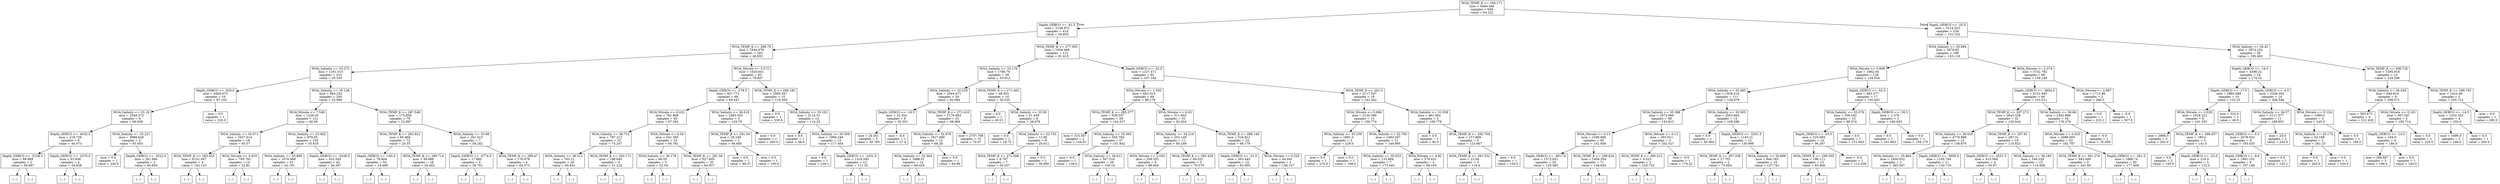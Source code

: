 digraph Tree {
node [shape=box] ;
0 [label="WOA_TEMP_K <= 294.171\nmse = 4484.446\nsamples = 648\nvalue = 93.222"] ;
1 [label="Depth_GEBCO <= -81.5\nmse = 2148.972\nsamples = 414\nvalue = 59.655"] ;
0 -> 1 [labeldistance=2.5, labelangle=45, headlabel="True"] ;
2 [label="WOA_TEMP_K <= 288.79\nmse = 1644.978\nsamples = 293\nvalue = 46.653"] ;
1 -> 2 ;
3 [label="WOA_Salinity <= 33.272\nmse = 1161.015\nsamples = 210\nvalue = 35.335"] ;
2 -> 3 ;
4 [label="Depth_GEBCO <= -435.0\nmse = 4926.673\nsamples = 10\nvalue = 87.102"] ;
3 -> 4 ;
5 [label="WOA_Salinity <= 33.18\nmse = 2549.372\nsamples = 9\nvalue = 66.656"] ;
4 -> 5 ;
6 [label="Depth_GEBCO <= -4532.5\nmse = 210.726\nsamples = 6\nvalue = 44.073"] ;
5 -> 6 ;
7 [label="Depth_GEBCO <= -5108.5\nmse = 88.889\nsamples = 2\nvalue = 56.667"] ;
6 -> 7 ;
8 [label="(...)"] ;
7 -> 8 ;
9 [label="(...)"] ;
7 -> 9 ;
10 [label="Depth_GEBCO <= -2379.0\nmse = 93.936\nsamples = 4\nvalue = 34.628"] ;
6 -> 10 ;
11 [label="(...)"] ;
10 -> 11 ;
14 [label="(...)"] ;
10 -> 14 ;
17 [label="WOA_Salinity <= 33.221\nmse = 3988.628\nsamples = 3\nvalue = 93.003"] ;
5 -> 17 ;
18 [label="mse = 0.0\nsamples = 1\nvalue = 230.0"] ;
17 -> 18 ;
19 [label="Depth_GEBCO <= -2522.0\nmse = 281.994\nsamples = 2\nvalue = 65.604"] ;
17 -> 19 ;
20 [label="(...)"] ;
19 -> 20 ;
21 [label="(...)"] ;
19 -> 21 ;
22 [label="mse = 0.0\nsamples = 1\nvalue = 220.0"] ;
4 -> 22 ;
23 [label="WOA_Salinity <= 35.128\nmse = 864.332\nsamples = 200\nvalue = 32.996"] ;
3 -> 23 ;
24 [label="WOA_Nitrate <= 7.549\nmse = 1226.05\nsamples = 121\nvalue = 40.09"] ;
23 -> 24 ;
25 [label="WOA_Salinity <= 34.071\nmse = 2537.614\nsamples = 18\nvalue = 65.57"] ;
24 -> 25 ;
26 [label="WOA_TEMP_K <= 283.053\nmse = 6151.047\nsamples = 4\nvalue = 142.125"] ;
25 -> 26 ;
27 [label="(...)"] ;
26 -> 27 ;
32 [label="(...)"] ;
26 -> 32 ;
33 [label="WOA_Nitrate <= 0.835\nmse = 795.791\nsamples = 14\nvalue = 52.81"] ;
25 -> 33 ;
34 [label="(...)"] ;
33 -> 34 ;
35 [label="(...)"] ;
33 -> 35 ;
60 [label="WOA_Salinity <= 33.902\nmse = 879.05\nsamples = 103\nvalue = 35.818"] ;
24 -> 60 ;
61 [label="WOA_Salinity <= 33.899\nmse = 1076.988\nsamples = 61\nvalue = 42.191"] ;
60 -> 61 ;
62 [label="(...)"] ;
61 -> 62 ;
169 [label="(...)"] ;
61 -> 169 ;
170 [label="Depth_GEBCO <= -5438.5\nmse = 432.545\nsamples = 42\nvalue = 26.307"] ;
60 -> 170 ;
171 [label="(...)"] ;
170 -> 171 ;
174 [label="(...)"] ;
170 -> 174 ;
253 [label="WOA_TEMP_K <= 287.548\nmse = 175.858\nsamples = 79\nvalue = 22.897"] ;
23 -> 253 ;
254 [label="WOA_TEMP_K <= 283.821\nmse = 85.966\nsamples = 72\nvalue = 20.55"] ;
253 -> 254 ;
255 [label="Depth_GEBCO <= -145.5\nmse = 78.904\nsamples = 54\nvalue = 18.489"] ;
254 -> 255 ;
256 [label="(...)"] ;
255 -> 256 ;
283 [label="(...)"] ;
255 -> 283 ;
306 [label="WOA_TEMP_K <= 286.714\nmse = 58.888\nsamples = 18\nvalue = 26.482"] ;
254 -> 306 ;
307 [label="(...)"] ;
306 -> 307 ;
320 [label="(...)"] ;
306 -> 320 ;
327 [label="WOA_Salinity <= 35.68\nmse = 261.415\nsamples = 7\nvalue = 56.282"] ;
253 -> 327 ;
328 [label="Depth_GEBCO <= -4774.0\nmse = 17.885\nsamples = 3\nvalue = 39.701"] ;
327 -> 328 ;
329 [label="(...)"] ;
328 -> 329 ;
330 [label="(...)"] ;
328 -> 330 ;
333 [label="WOA_TEMP_K <= 288.47\nmse = 176.979\nsamples = 4\nvalue = 64.573"] ;
327 -> 333 ;
334 [label="(...)"] ;
333 -> 334 ;
337 [label="(...)"] ;
333 -> 337 ;
338 [label="WOA_Nitrate <= 3.572\nmse = 1620.641\nsamples = 83\nvalue = 78.847"] ;
2 -> 338 ;
339 [label="Depth_GEBCO <= -278.5\nmse = 927.772\nsamples = 68\nvalue = 69.447"] ;
338 -> 339 ;
340 [label="WOA_Nitrate <= 0.432\nmse = 761.809\nsamples = 65\nvalue = 67.562"] ;
339 -> 340 ;
341 [label="WOA_Salinity <= 36.732\nmse = 787.212\nsamples = 32\nvalue = 75.247"] ;
340 -> 341 ;
342 [label="WOA_Salinity <= 36.512\nmse = 763.12\nsamples = 26\nvalue = 80.441"] ;
341 -> 342 ;
343 [label="(...)"] ;
342 -> 343 ;
376 [label="(...)"] ;
342 -> 376 ;
385 [label="WOA_TEMP_K <= 293.171\nmse = 196.645\nsamples = 6\nvalue = 51.222"] ;
341 -> 385 ;
386 [label="(...)"] ;
385 -> 386 ;
389 [label="(...)"] ;
385 -> 389 ;
390 [label="WOA_Nitrate <= 0.54\nmse = 641.305\nsamples = 33\nvalue = 60.781"] ;
340 -> 390 ;
391 [label="WOA_Salinity <= 36.179\nmse = 66.05\nsamples = 3\nvalue = 22.54"] ;
390 -> 391 ;
392 [label="(...)"] ;
391 -> 392 ;
395 [label="(...)"] ;
391 -> 395 ;
396 [label="WOA_TEMP_K <= 291.59\nmse = 527.605\nsamples = 30\nvalue = 64.937"] ;
390 -> 396 ;
397 [label="(...)"] ;
396 -> 397 ;
424 [label="(...)"] ;
396 -> 424 ;
447 [label="WOA_Salinity <= 36.618\nmse = 2483.553\nsamples = 3\nvalue = 129.79"] ;
339 -> 447 ;
448 [label="WOA_TEMP_K <= 291.04\nmse = 28.249\nsamples = 2\nvalue = 94.685"] ;
447 -> 448 ;
449 [label="mse = 0.0\nsamples = 1\nvalue = 89.37"] ;
448 -> 449 ;
450 [label="mse = 0.0\nsamples = 1\nvalue = 100.0"] ;
448 -> 450 ;
451 [label="mse = 0.0\nsamples = 1\nvalue = 200.0"] ;
447 -> 451 ;
452 [label="WOA_TEMP_K <= 289.183\nmse = 2585.567\nsamples = 15\nvalue = 119.308"] ;
338 -> 452 ;
453 [label="mse = 0.0\nsamples = 1\nvalue = 230.6"] ;
452 -> 453 ;
454 [label="WOA_Salinity <= 35.102\nmse = 2114.51\nsamples = 14\nvalue = 114.25"] ;
452 -> 454 ;
455 [label="mse = 0.0\nsamples = 1\nvalue = 48.0"] ;
454 -> 455 ;
456 [label="WOA_Salinity <= 35.308\nmse = 1996.248\nsamples = 13\nvalue = 117.404"] ;
454 -> 456 ;
457 [label="mse = 0.0\nsamples = 1\nvalue = 239.1"] ;
456 -> 457 ;
458 [label="Depth_GEBCO <= -1431.0\nmse = 1318.545\nsamples = 12\nvalue = 111.32"] ;
456 -> 458 ;
459 [label="(...)"] ;
458 -> 459 ;
472 [label="(...)"] ;
458 -> 472 ;
473 [label="WOA_TEMP_K <= 277.555\nmse = 1958.468\nsamples = 121\nvalue = 91.415"] ;
1 -> 473 ;
474 [label="WOA_Salinity <= 33.176\nmse = 1786.76\nsamples = 39\nvalue = 55.913"] ;
473 -> 474 ;
475 [label="WOA_Salinity <= 32.229\nmse = 2044.471\nsamples = 29\nvalue = 63.084"] ;
474 -> 475 ;
476 [label="Depth_GEBCO <= -19.5\nmse = 22.352\nsamples = 6\nvalue = 30.301"] ;
475 -> 476 ;
477 [label="mse = 24.441\nsamples = 5\nvalue = 30.785"] ;
476 -> 477 ;
478 [label="mse = -0.0\nsamples = 1\nvalue = 27.4"] ;
476 -> 478 ;
479 [label="WOA_TEMP_K <= 273.418\nmse = 2179.893\nsamples = 23\nvalue = 68.969"] ;
475 -> 479 ;
480 [label="WOA_Salinity <= 32.979\nmse = 1817.489\nsamples = 13\nvalue = 68.28"] ;
479 -> 480 ;
481 [label="WOA_Salinity <= 32.564\nmse = 1896.01\nsamples = 12\nvalue = 68.425"] ;
480 -> 481 ;
482 [label="(...)"] ;
481 -> 482 ;
483 [label="(...)"] ;
481 -> 483 ;
484 [label="mse = 0.0\nsamples = 1\nvalue = 64.96"] ;
480 -> 484 ;
485 [label="mse = 2757.768\nsamples = 10\nvalue = 70.07"] ;
479 -> 485 ;
486 [label="WOA_TEMP_K <= 271.402\nmse = 48.851\nsamples = 10\nvalue = 30.535"] ;
474 -> 486 ;
487 [label="mse = 0.0\nsamples = 1\nvalue = 49.21"] ;
486 -> 487 ;
488 [label="WOA_Salinity <= 33.36\nmse = 21.439\nsamples = 9\nvalue = 28.979"] ;
486 -> 488 ;
489 [label="mse = 0.0\nsamples = 1\nvalue = 18.72"] ;
488 -> 489 ;
490 [label="WOA_Salinity <= 33.753\nmse = 12.95\nsamples = 8\nvalue = 29.912"] ;
488 -> 490 ;
491 [label="WOA_TEMP_K <= 271.508\nmse = 8.787\nsamples = 7\nvalue = 29.207"] ;
490 -> 491 ;
492 [label="(...)"] ;
491 -> 492 ;
493 [label="(...)"] ;
491 -> 493 ;
500 [label="mse = 0.0\nsamples = 1\nvalue = 36.956"] ;
490 -> 500 ;
501 [label="Depth_GEBCO <= -22.5\nmse = 1227.471\nsamples = 82\nvalue = 107.164"] ;
473 -> 501 ;
502 [label="WOA_Nitrate <= 1.593\nmse = 603.015\nsamples = 64\nvalue = 98.178"] ;
501 -> 502 ;
503 [label="WOA_TEMP_K <= 285.377\nmse = 639.557\nsamples = 29\nvalue = 104.527"] ;
502 -> 503 ;
504 [label="mse = 315.507\nsamples = 2\nvalue = 144.81"] ;
503 -> 504 ;
505 [label="WOA_Salinity <= 25.065\nmse = 545.769\nsamples = 27\nvalue = 101.842"] ;
503 -> 505 ;
506 [label="mse = 0.0\nsamples = 1\nvalue = 138.0"] ;
505 -> 506 ;
507 [label="WOA_Salinity <= 36.611\nmse = 507.516\nsamples = 26\nvalue = 100.16"] ;
505 -> 507 ;
508 [label="(...)"] ;
507 -> 508 ;
541 [label="(...)"] ;
507 -> 541 ;
542 [label="WOA_Nitrate <= 4.03\nmse = 511.802\nsamples = 35\nvalue = 92.924"] ;
502 -> 542 ;
543 [label="WOA_Salinity <= 34.216\nmse = 253.149\nsamples = 11\nvalue = 80.249"] ;
542 -> 543 ;
544 [label="WOA_Nitrate <= 2.554\nmse = 259.353\nsamples = 6\nvalue = 88.844"] ;
543 -> 544 ;
545 [label="(...)"] ;
544 -> 545 ;
550 [label="(...)"] ;
544 -> 550 ;
555 [label="WOA_TEMP_K <= 285.428\nmse = 69.551\nsamples = 5\nvalue = 70.579"] ;
543 -> 555 ;
556 [label="(...)"] ;
555 -> 556 ;
557 [label="(...)"] ;
555 -> 557 ;
564 [label="WOA_TEMP_K <= 288.146\nmse = 524.812\nsamples = 24\nvalue = 98.179"] ;
542 -> 564 ;
565 [label="Depth_GEBCO <= -31.0\nmse = 363.445\nsamples = 22\nvalue = 92.905"] ;
564 -> 565 ;
566 [label="(...)"] ;
565 -> 566 ;
593 [label="(...)"] ;
565 -> 593 ;
596 [label="WOA_Nitrate <= 5.225\nmse = 44.041\nsamples = 2\nvalue = 136.157"] ;
564 -> 596 ;
597 [label="(...)"] ;
596 -> 597 ;
598 [label="(...)"] ;
596 -> 598 ;
599 [label="WOA_TEMP_K <= 291.2\nmse = 2117.547\nsamples = 18\nvalue = 142.442"] ;
501 -> 599 ;
600 [label="WOA_Nitrate <= 0.986\nmse = 2130.596\nsamples = 13\nvalue = 158.774"] ;
599 -> 600 ;
601 [label="WOA_Salinity <= 35.259\nmse = 1681.0\nsamples = 2\nvalue = 229.0"] ;
600 -> 601 ;
602 [label="mse = 0.0\nsamples = 1\nvalue = 270.0"] ;
601 -> 602 ;
603 [label="mse = 0.0\nsamples = 1\nvalue = 188.0"] ;
601 -> 603 ;
604 [label="WOA_Salinity <= 32.793\nmse = 1493.267\nsamples = 11\nvalue = 149.995"] ;
600 -> 604 ;
605 [label="WOA_Salinity <= 30.023\nmse = 133.884\nsamples = 7\nvalue = 173.545"] ;
604 -> 605 ;
606 [label="(...)"] ;
605 -> 606 ;
611 [label="(...)"] ;
605 -> 611 ;
618 [label="WOA_Nitrate <= 4.82\nmse = 579.431\nsamples = 4\nvalue = 98.185"] ;
604 -> 618 ;
619 [label="(...)"] ;
618 -> 619 ;
622 [label="(...)"] ;
618 -> 622 ;
625 [label="WOA_Salinity <= 31.038\nmse = 491.062\nsamples = 5\nvalue = 109.778"] ;
599 -> 625 ;
626 [label="mse = 0.0\nsamples = 1\nvalue = 82.0"] ;
625 -> 626 ;
627 [label="WOA_TEMP_K <= 292.769\nmse = 157.889\nsamples = 4\nvalue = 123.667"] ;
625 -> 627 ;
628 [label="WOA_TEMP_K <= 291.522\nmse = 23.04\nsamples = 3\nvalue = 118.4"] ;
627 -> 628 ;
629 [label="(...)"] ;
628 -> 629 ;
630 [label="(...)"] ;
628 -> 630 ;
633 [label="mse = 0.0\nsamples = 1\nvalue = 150.0"] ;
627 -> 633 ;
634 [label="Depth_GEBCO <= -25.5\nmse = 3214.522\nsamples = 234\nvalue = 151.153"] ;
0 -> 634 [labeldistance=2.5, labelangle=-45, headlabel="False"] ;
635 [label="WOA_Salinity <= 35.694\nmse = 2678.82\nsamples = 196\nvalue = 143.118"] ;
634 -> 635 ;
636 [label="WOA_Nitrate <= 0.808\nmse = 1902.04\nsamples = 128\nvalue = 134.524"] ;
635 -> 636 ;
637 [label="WOA_Salinity <= 35.483\nmse = 1939.416\nsamples = 111\nvalue = 138.879"] ;
636 -> 637 ;
638 [label="WOA_Salinity <= 35.388\nmse = 1673.069\nsamples = 98\nvalue = 143.813"] ;
637 -> 638 ;
639 [label="WOA_Nitrate <= 0.13\nmse = 1596.966\nsamples = 95\nvalue = 141.856"] ;
638 -> 639 ;
640 [label="Depth_GEBCO <= -4917.0\nmse = 1572.831\nsamples = 24\nvalue = 120.485"] ;
639 -> 640 ;
641 [label="(...)"] ;
640 -> 641 ;
656 [label="(...)"] ;
640 -> 656 ;
683 [label="WOA_TEMP_K <= 299.624\nmse = 1406.354\nsamples = 71\nvalue = 148.854"] ;
639 -> 683 ;
684 [label="(...)"] ;
683 -> 684 ;
767 [label="(...)"] ;
683 -> 767 ;
798 [label="WOA_Nitrate <= 0.11\nmse = 393.911\nsamples = 3\nvalue = 202.527"] ;
638 -> 798 ;
799 [label="WOA_TEMP_K <= 300.212\nmse = 0.023\nsamples = 2\nvalue = 218.732"] ;
798 -> 799 ;
800 [label="(...)"] ;
799 -> 800 ;
801 [label="(...)"] ;
799 -> 801 ;
802 [label="mse = -0.0\nsamples = 1\nvalue = 178.22"] ;
798 -> 802 ;
803 [label="WOA_Salinity <= 35.505\nmse = 2503.864\nsamples = 13\nvalue = 108.286"] ;
637 -> 803 ;
804 [label="mse = 0.0\nsamples = 1\nvalue = 36.364"] ;
803 -> 804 ;
805 [label="Depth_GEBCO <= -5201.5\nmse = 1145.21\nsamples = 12\nvalue = 130.998"] ;
803 -> 805 ;
806 [label="WOA_TEMP_K <= 297.338\nmse = 27.701\nsamples = 2\nvalue = 73.684"] ;
805 -> 806 ;
807 [label="(...)"] ;
806 -> 807 ;
808 [label="(...)"] ;
806 -> 808 ;
809 [label="WOA_Salinity <= 35.689\nmse = 844.765\nsamples = 10\nvalue = 137.741"] ;
805 -> 809 ;
810 [label="(...)"] ;
809 -> 810 ;
827 [label="(...)"] ;
809 -> 827 ;
828 [label="Depth_GEBCO <= -52.5\nmse = 683.577\nsamples = 17\nvalue = 105.492"] ;
636 -> 828 ;
829 [label="WOA_Salinity <= 35.576\nmse = 338.162\nsamples = 15\nvalue = 98.574"] ;
828 -> 829 ;
830 [label="Depth_GEBCO <= -55.5\nmse = 225.094\nsamples = 14\nvalue = 96.267"] ;
829 -> 830 ;
831 [label="WOA_TEMP_K <= 299.505\nmse = 196.111\nsamples = 13\nvalue = 93.406"] ;
830 -> 831 ;
832 [label="(...)"] ;
831 -> 832 ;
849 [label="(...)"] ;
831 -> 849 ;
856 [label="mse = -0.0\nsamples = 1\nvalue = 115.339"] ;
830 -> 856 ;
857 [label="mse = 0.0\nsamples = 1\nvalue = 151.643"] ;
829 -> 857 ;
858 [label="Depth_GEBCO <= -39.5\nmse = 1.376\nsamples = 2\nvalue = 160.833"] ;
828 -> 858 ;
859 [label="mse = 0.0\nsamples = 1\nvalue = 161.663"] ;
858 -> 859 ;
860 [label="mse = 0.0\nsamples = 1\nvalue = 159.175"] ;
858 -> 860 ;
861 [label="WOA_Nitrate <= 2.374\nmse = 3732.782\nsamples = 68\nvalue = 159.146"] ;
635 -> 861 ;
862 [label="Depth_GEBCO <= -3654.0\nmse = 3151.945\nsamples = 66\nvalue = 153.011"] ;
861 -> 862 ;
863 [label="WOA_TEMP_K <= 297.273\nmse = 2643.328\nsamples = 32\nvalue = 130.044"] ;
862 -> 863 ;
864 [label="WOA_Salinity <= 36.019\nmse = 4776.888\nsamples = 13\nvalue = 158.876"] ;
863 -> 864 ;
865 [label="WOA_Salinity <= 35.864\nmse = 1400.052\nsamples = 2\nvalue = 285.597"] ;
864 -> 865 ;
866 [label="(...)"] ;
865 -> 866 ;
867 [label="(...)"] ;
865 -> 867 ;
868 [label="Depth_GEBCO <= -3959.5\nmse = 1165.784\nsamples = 11\nvalue = 130.716"] ;
864 -> 868 ;
869 [label="(...)"] ;
868 -> 869 ;
884 [label="(...)"] ;
868 -> 884 ;
889 [label="WOA_TEMP_K <= 297.81\nmse = 297.31\nsamples = 19\nvalue = 110.823"] ;
863 -> 889 ;
890 [label="Depth_GEBCO <= -4531.5\nmse = 413.584\nsamples = 4\nvalue = 93.97"] ;
889 -> 890 ;
891 [label="(...)"] ;
890 -> 891 ;
892 [label="(...)"] ;
890 -> 892 ;
897 [label="WOA_Salinity <= 36.185\nmse = 194.329\nsamples = 15\nvalue = 114.568"] ;
889 -> 897 ;
898 [label="(...)"] ;
897 -> 898 ;
909 [label="(...)"] ;
897 -> 909 ;
926 [label="WOA_Salinity <= 36.69\nmse = 2492.889\nsamples = 34\nvalue = 178.276"] ;
862 -> 926 ;
927 [label="WOA_Nitrate <= 0.025\nmse = 2088.005\nsamples = 33\nvalue = 182.787"] ;
926 -> 927 ;
928 [label="WOA_TEMP_K <= 301.276\nmse = 483.408\nsamples = 3\nvalue = 241.95"] ;
927 -> 928 ;
929 [label="(...)"] ;
928 -> 929 ;
930 [label="(...)"] ;
928 -> 930 ;
931 [label="Depth_GEBCO <= -261.5\nmse = 1886.74\nsamples = 30\nvalue = 177.408"] ;
927 -> 931 ;
932 [label="(...)"] ;
931 -> 932 ;
961 [label="(...)"] ;
931 -> 961 ;
972 [label="mse = -0.0\nsamples = 1\nvalue = 70.009"] ;
926 -> 972 ;
973 [label="WOA_Nitrate <= 2.997\nmse = 1713.96\nsamples = 2\nvalue = 266.5"] ;
861 -> 973 ;
974 [label="mse = 0.0\nsamples = 1\nvalue = 225.1"] ;
973 -> 974 ;
975 [label="mse = -0.0\nsamples = 1\nvalue = 307.9"] ;
973 -> 975 ;
976 [label="WOA_Salinity <= 36.42\nmse = 3974.232\nsamples = 38\nvalue = 190.463"] ;
634 -> 976 ;
977 [label="Depth_GEBCO <= -16.5\nmse = 4398.22\nsamples = 24\nvalue = 174.32"] ;
976 -> 977 ;
978 [label="Depth_GEBCO <= -17.5\nmse = 3885.688\nsamples = 10\nvalue = 133.25"] ;
977 -> 978 ;
979 [label="WOA_Nitrate <= 0.029\nmse = 1918.222\nsamples = 8\nvalue = 161.333"] ;
978 -> 979 ;
980 [label="mse = 2896.0\nsamples = 3\nvalue = 202.0"] ;
979 -> 980 ;
981 [label="WOA_TEMP_K <= 298.457\nmse = 189.0\nsamples = 5\nvalue = 141.0"] ;
979 -> 981 ;
982 [label="mse = 0.0\nsamples = 2\nvalue = 150.0"] ;
981 -> 982 ;
983 [label="Depth_GEBCO <= -23.0\nmse = 216.0\nsamples = 3\nvalue = 132.0"] ;
981 -> 983 ;
984 [label="(...)"] ;
983 -> 984 ;
985 [label="(...)"] ;
983 -> 985 ;
986 [label="mse = 324.0\nsamples = 2\nvalue = 49.0"] ;
978 -> 986 ;
987 [label="Depth_GEBCO <= -4.5\nmse = 2248.302\nsamples = 14\nvalue = 208.546"] ;
977 -> 987 ;
988 [label="WOA_Salinity <= 34.57\nmse = 2111.377\nsamples = 11\nvalue = 198.953"] ;
987 -> 988 ;
989 [label="Depth_GEBCO <= -5.5\nmse = 2078.032\nsamples = 9\nvalue = 193.535"] ;
988 -> 989 ;
990 [label="Depth_GEBCO <= -9.0\nmse = 1981.152\nsamples = 8\nvalue = 197.188"] ;
989 -> 990 ;
991 [label="(...)"] ;
990 -> 991 ;
996 [label="(...)"] ;
990 -> 996 ;
997 [label="mse = 0.0\nsamples = 1\nvalue = 135.1"] ;
989 -> 997 ;
998 [label="mse = 25.0\nsamples = 2\nvalue = 245.0"] ;
988 -> 998 ;
999 [label="WOA_Nitrate <= 0.124\nmse = 1090.0\nsamples = 3\nvalue = 245.0"] ;
987 -> 999 ;
1000 [label="WOA_Salinity <= 35.173\nmse = 42.188\nsamples = 2\nvalue = 261.25"] ;
999 -> 1000 ;
1001 [label="mse = 0.0\nsamples = 1\nvalue = 265.0"] ;
1000 -> 1001 ;
1002 [label="mse = 0.0\nsamples = 1\nvalue = 250.0"] ;
1000 -> 1002 ;
1003 [label="mse = 0.0\nsamples = 1\nvalue = 180.0"] ;
999 -> 1003 ;
1004 [label="WOA_TEMP_K <= 298.726\nmse = 1395.918\nsamples = 14\nvalue = 224.286"] ;
976 -> 1004 ;
1005 [label="WOA_Salinity <= 36.458\nmse = 640.816\nsamples = 9\nvalue = 208.571"] ;
1004 -> 1005 ;
1006 [label="mse = 583.673\nsamples = 4\nvalue = 221.429"] ;
1005 -> 1006 ;
1007 [label="WOA_Nitrate <= 0.161\nmse = 367.347\nsamples = 5\nvalue = 195.714"] ;
1005 -> 1007 ;
1008 [label="Depth_GEBCO <= -14.5\nmse = 184.0\nsamples = 4\nvalue = 186.0"] ;
1007 -> 1008 ;
1009 [label="mse = 266.667\nsamples = 3\nvalue = 190.0"] ;
1008 -> 1009 ;
1010 [label="mse = 0.0\nsamples = 1\nvalue = 180.0"] ;
1008 -> 1010 ;
1011 [label="mse = 0.0\nsamples = 1\nvalue = 220.0"] ;
1007 -> 1011 ;
1012 [label="WOA_TEMP_K <= 299.783\nmse = 1424.49\nsamples = 5\nvalue = 255.714"] ;
1004 -> 1012 ;
1013 [label="Depth_GEBCO <= -14.5\nmse = 1433.333\nsamples = 4\nvalue = 250.0"] ;
1012 -> 1013 ;
1014 [label="mse = 1696.0\nsamples = 3\nvalue = 248.0"] ;
1013 -> 1014 ;
1015 [label="mse = 0.0\nsamples = 1\nvalue = 260.0"] ;
1013 -> 1015 ;
1016 [label="mse = 0.0\nsamples = 1\nvalue = 290.0"] ;
1012 -> 1016 ;
}